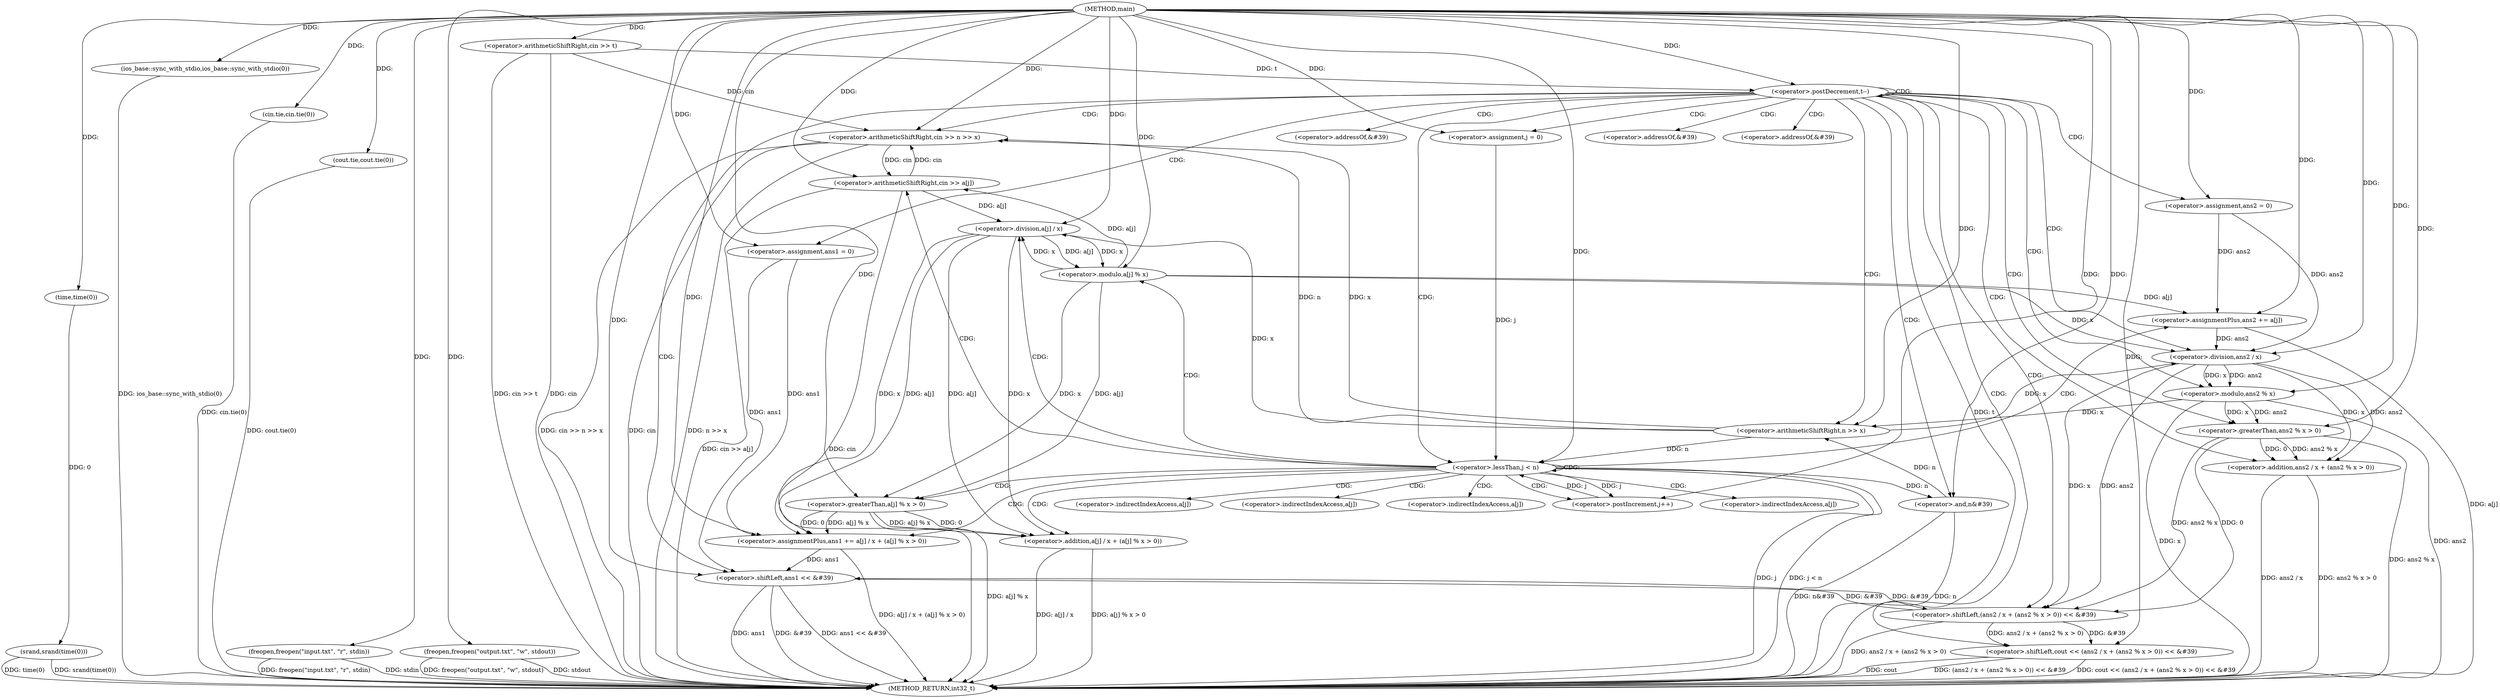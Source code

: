 digraph "main" {  
"1000103" [label = "(METHOD,main)" ]
"1000205" [label = "(METHOD_RETURN,int32_t)" ]
"1000105" [label = "(srand,srand(time(0)))" ]
"1000108" [label = "(ios_base::sync_with_stdio,ios_base::sync_with_stdio(0))" ]
"1000110" [label = "(cin.tie,cin.tie(0))" ]
"1000112" [label = "(cout.tie,cout.tie(0))" ]
"1000114" [label = "(freopen,freopen(\"input.txt\", \"r\", stdin))" ]
"1000118" [label = "(freopen,freopen(\"output.txt\", \"w\", stdout))" ]
"1000123" [label = "(<operator>.arithmeticShiftRight,cin >> t)" ]
"1000127" [label = "(<operator>.postDecrement,t--)" ]
"1000106" [label = "(time,time(0))" ]
"1000132" [label = "(<operator>.arithmeticShiftRight,cin >> n >> x)" ]
"1000139" [label = "(<operator>.assignment,ans1 = 0)" ]
"1000143" [label = "(<operator>.assignment,ans2 = 0)" ]
"1000182" [label = "(<operator>.shiftLeft,cout << (ans2 / x + (ans2 % x > 0)) << &#39)" ]
"1000198" [label = "(<operator>.shiftLeft,ans1 << &#39)" ]
"1000202" [label = "(<operator>.and,n&#39)" ]
"1000148" [label = "(<operator>.assignment,j = 0)" ]
"1000151" [label = "(<operator>.lessThan,j < n)" ]
"1000154" [label = "(<operator>.postIncrement,j++)" ]
"1000134" [label = "(<operator>.arithmeticShiftRight,n >> x)" ]
"1000157" [label = "(<operator>.arithmeticShiftRight,cin >> a[j])" ]
"1000162" [label = "(<operator>.assignmentPlus,ans1 += a[j] / x + (a[j] % x > 0))" ]
"1000177" [label = "(<operator>.assignmentPlus,ans2 += a[j])" ]
"1000184" [label = "(<operator>.shiftLeft,(ans2 / x + (ans2 % x > 0)) << &#39)" ]
"1000185" [label = "(<operator>.addition,ans2 / x + (ans2 % x > 0))" ]
"1000164" [label = "(<operator>.addition,a[j] / x + (a[j] % x > 0))" ]
"1000186" [label = "(<operator>.division,ans2 / x)" ]
"1000189" [label = "(<operator>.greaterThan,ans2 % x > 0)" ]
"1000165" [label = "(<operator>.division,a[j] / x)" ]
"1000170" [label = "(<operator>.greaterThan,a[j] % x > 0)" ]
"1000190" [label = "(<operator>.modulo,ans2 % x)" ]
"1000171" [label = "(<operator>.modulo,a[j] % x)" ]
"1000196" [label = "(<operator>.addressOf,&#39)" ]
"1000200" [label = "(<operator>.addressOf,&#39)" ]
"1000194" [label = "(<operator>.addressOf,&#39)" ]
"1000159" [label = "(<operator>.indirectIndexAccess,a[j])" ]
"1000179" [label = "(<operator>.indirectIndexAccess,a[j])" ]
"1000166" [label = "(<operator>.indirectIndexAccess,a[j])" ]
"1000172" [label = "(<operator>.indirectIndexAccess,a[j])" ]
  "1000105" -> "1000205"  [ label = "DDG: time(0)"] 
  "1000105" -> "1000205"  [ label = "DDG: srand(time(0))"] 
  "1000108" -> "1000205"  [ label = "DDG: ios_base::sync_with_stdio(0)"] 
  "1000110" -> "1000205"  [ label = "DDG: cin.tie(0)"] 
  "1000112" -> "1000205"  [ label = "DDG: cout.tie(0)"] 
  "1000114" -> "1000205"  [ label = "DDG: freopen(\"input.txt\", \"r\", stdin)"] 
  "1000118" -> "1000205"  [ label = "DDG: freopen(\"output.txt\", \"w\", stdout)"] 
  "1000123" -> "1000205"  [ label = "DDG: cin"] 
  "1000123" -> "1000205"  [ label = "DDG: cin >> t"] 
  "1000127" -> "1000205"  [ label = "DDG: t"] 
  "1000132" -> "1000205"  [ label = "DDG: cin"] 
  "1000132" -> "1000205"  [ label = "DDG: n >> x"] 
  "1000132" -> "1000205"  [ label = "DDG: cin >> n >> x"] 
  "1000151" -> "1000205"  [ label = "DDG: j"] 
  "1000151" -> "1000205"  [ label = "DDG: j < n"] 
  "1000185" -> "1000205"  [ label = "DDG: ans2 / x"] 
  "1000190" -> "1000205"  [ label = "DDG: ans2"] 
  "1000190" -> "1000205"  [ label = "DDG: x"] 
  "1000189" -> "1000205"  [ label = "DDG: ans2 % x"] 
  "1000185" -> "1000205"  [ label = "DDG: ans2 % x > 0"] 
  "1000184" -> "1000205"  [ label = "DDG: ans2 / x + (ans2 % x > 0)"] 
  "1000182" -> "1000205"  [ label = "DDG: (ans2 / x + (ans2 % x > 0)) << &#39"] 
  "1000182" -> "1000205"  [ label = "DDG: cout << (ans2 / x + (ans2 % x > 0)) << &#39"] 
  "1000198" -> "1000205"  [ label = "DDG: ans1"] 
  "1000198" -> "1000205"  [ label = "DDG: &#39"] 
  "1000198" -> "1000205"  [ label = "DDG: ans1 << &#39"] 
  "1000202" -> "1000205"  [ label = "DDG: n"] 
  "1000202" -> "1000205"  [ label = "DDG: n&#39"] 
  "1000157" -> "1000205"  [ label = "DDG: cin"] 
  "1000157" -> "1000205"  [ label = "DDG: cin >> a[j]"] 
  "1000164" -> "1000205"  [ label = "DDG: a[j] / x"] 
  "1000170" -> "1000205"  [ label = "DDG: a[j] % x"] 
  "1000164" -> "1000205"  [ label = "DDG: a[j] % x > 0"] 
  "1000162" -> "1000205"  [ label = "DDG: a[j] / x + (a[j] % x > 0)"] 
  "1000177" -> "1000205"  [ label = "DDG: a[j]"] 
  "1000118" -> "1000205"  [ label = "DDG: stdout"] 
  "1000114" -> "1000205"  [ label = "DDG: stdin"] 
  "1000182" -> "1000205"  [ label = "DDG: cout"] 
  "1000106" -> "1000105"  [ label = "DDG: 0"] 
  "1000103" -> "1000108"  [ label = "DDG: "] 
  "1000103" -> "1000110"  [ label = "DDG: "] 
  "1000103" -> "1000112"  [ label = "DDG: "] 
  "1000103" -> "1000114"  [ label = "DDG: "] 
  "1000103" -> "1000118"  [ label = "DDG: "] 
  "1000103" -> "1000123"  [ label = "DDG: "] 
  "1000103" -> "1000106"  [ label = "DDG: "] 
  "1000123" -> "1000127"  [ label = "DDG: t"] 
  "1000103" -> "1000127"  [ label = "DDG: "] 
  "1000103" -> "1000139"  [ label = "DDG: "] 
  "1000103" -> "1000143"  [ label = "DDG: "] 
  "1000123" -> "1000132"  [ label = "DDG: cin"] 
  "1000157" -> "1000132"  [ label = "DDG: cin"] 
  "1000103" -> "1000132"  [ label = "DDG: "] 
  "1000134" -> "1000132"  [ label = "DDG: x"] 
  "1000134" -> "1000132"  [ label = "DDG: n"] 
  "1000103" -> "1000148"  [ label = "DDG: "] 
  "1000103" -> "1000182"  [ label = "DDG: "] 
  "1000184" -> "1000182"  [ label = "DDG: &#39"] 
  "1000184" -> "1000182"  [ label = "DDG: ans2 / x + (ans2 % x > 0)"] 
  "1000139" -> "1000198"  [ label = "DDG: ans1"] 
  "1000162" -> "1000198"  [ label = "DDG: ans1"] 
  "1000103" -> "1000198"  [ label = "DDG: "] 
  "1000184" -> "1000198"  [ label = "DDG: &#39"] 
  "1000151" -> "1000202"  [ label = "DDG: n"] 
  "1000103" -> "1000202"  [ label = "DDG: "] 
  "1000202" -> "1000134"  [ label = "DDG: n"] 
  "1000103" -> "1000134"  [ label = "DDG: "] 
  "1000190" -> "1000134"  [ label = "DDG: x"] 
  "1000148" -> "1000151"  [ label = "DDG: j"] 
  "1000154" -> "1000151"  [ label = "DDG: j"] 
  "1000103" -> "1000151"  [ label = "DDG: "] 
  "1000134" -> "1000151"  [ label = "DDG: n"] 
  "1000151" -> "1000154"  [ label = "DDG: j"] 
  "1000103" -> "1000154"  [ label = "DDG: "] 
  "1000170" -> "1000162"  [ label = "DDG: a[j] % x"] 
  "1000170" -> "1000162"  [ label = "DDG: 0"] 
  "1000165" -> "1000162"  [ label = "DDG: a[j]"] 
  "1000165" -> "1000162"  [ label = "DDG: x"] 
  "1000171" -> "1000177"  [ label = "DDG: a[j]"] 
  "1000186" -> "1000184"  [ label = "DDG: x"] 
  "1000186" -> "1000184"  [ label = "DDG: ans2"] 
  "1000189" -> "1000184"  [ label = "DDG: 0"] 
  "1000189" -> "1000184"  [ label = "DDG: ans2 % x"] 
  "1000198" -> "1000184"  [ label = "DDG: &#39"] 
  "1000132" -> "1000157"  [ label = "DDG: cin"] 
  "1000103" -> "1000157"  [ label = "DDG: "] 
  "1000171" -> "1000157"  [ label = "DDG: a[j]"] 
  "1000139" -> "1000162"  [ label = "DDG: ans1"] 
  "1000103" -> "1000162"  [ label = "DDG: "] 
  "1000143" -> "1000177"  [ label = "DDG: ans2"] 
  "1000103" -> "1000177"  [ label = "DDG: "] 
  "1000186" -> "1000185"  [ label = "DDG: x"] 
  "1000186" -> "1000185"  [ label = "DDG: ans2"] 
  "1000189" -> "1000185"  [ label = "DDG: 0"] 
  "1000189" -> "1000185"  [ label = "DDG: ans2 % x"] 
  "1000165" -> "1000164"  [ label = "DDG: a[j]"] 
  "1000165" -> "1000164"  [ label = "DDG: x"] 
  "1000170" -> "1000164"  [ label = "DDG: a[j] % x"] 
  "1000170" -> "1000164"  [ label = "DDG: 0"] 
  "1000143" -> "1000186"  [ label = "DDG: ans2"] 
  "1000177" -> "1000186"  [ label = "DDG: ans2"] 
  "1000103" -> "1000186"  [ label = "DDG: "] 
  "1000134" -> "1000186"  [ label = "DDG: x"] 
  "1000171" -> "1000186"  [ label = "DDG: x"] 
  "1000190" -> "1000189"  [ label = "DDG: ans2"] 
  "1000190" -> "1000189"  [ label = "DDG: x"] 
  "1000103" -> "1000189"  [ label = "DDG: "] 
  "1000157" -> "1000165"  [ label = "DDG: a[j]"] 
  "1000134" -> "1000165"  [ label = "DDG: x"] 
  "1000171" -> "1000165"  [ label = "DDG: x"] 
  "1000103" -> "1000165"  [ label = "DDG: "] 
  "1000171" -> "1000170"  [ label = "DDG: a[j]"] 
  "1000171" -> "1000170"  [ label = "DDG: x"] 
  "1000103" -> "1000170"  [ label = "DDG: "] 
  "1000186" -> "1000190"  [ label = "DDG: ans2"] 
  "1000103" -> "1000190"  [ label = "DDG: "] 
  "1000186" -> "1000190"  [ label = "DDG: x"] 
  "1000165" -> "1000171"  [ label = "DDG: a[j]"] 
  "1000165" -> "1000171"  [ label = "DDG: x"] 
  "1000103" -> "1000171"  [ label = "DDG: "] 
  "1000127" -> "1000200"  [ label = "CDG: "] 
  "1000127" -> "1000127"  [ label = "CDG: "] 
  "1000127" -> "1000182"  [ label = "CDG: "] 
  "1000127" -> "1000186"  [ label = "CDG: "] 
  "1000127" -> "1000139"  [ label = "CDG: "] 
  "1000127" -> "1000148"  [ label = "CDG: "] 
  "1000127" -> "1000189"  [ label = "CDG: "] 
  "1000127" -> "1000196"  [ label = "CDG: "] 
  "1000127" -> "1000143"  [ label = "CDG: "] 
  "1000127" -> "1000190"  [ label = "CDG: "] 
  "1000127" -> "1000132"  [ label = "CDG: "] 
  "1000127" -> "1000202"  [ label = "CDG: "] 
  "1000127" -> "1000151"  [ label = "CDG: "] 
  "1000127" -> "1000194"  [ label = "CDG: "] 
  "1000127" -> "1000184"  [ label = "CDG: "] 
  "1000127" -> "1000198"  [ label = "CDG: "] 
  "1000127" -> "1000134"  [ label = "CDG: "] 
  "1000127" -> "1000185"  [ label = "CDG: "] 
  "1000151" -> "1000164"  [ label = "CDG: "] 
  "1000151" -> "1000166"  [ label = "CDG: "] 
  "1000151" -> "1000165"  [ label = "CDG: "] 
  "1000151" -> "1000157"  [ label = "CDG: "] 
  "1000151" -> "1000172"  [ label = "CDG: "] 
  "1000151" -> "1000159"  [ label = "CDG: "] 
  "1000151" -> "1000154"  [ label = "CDG: "] 
  "1000151" -> "1000151"  [ label = "CDG: "] 
  "1000151" -> "1000170"  [ label = "CDG: "] 
  "1000151" -> "1000171"  [ label = "CDG: "] 
  "1000151" -> "1000179"  [ label = "CDG: "] 
  "1000151" -> "1000177"  [ label = "CDG: "] 
  "1000151" -> "1000162"  [ label = "CDG: "] 
}
